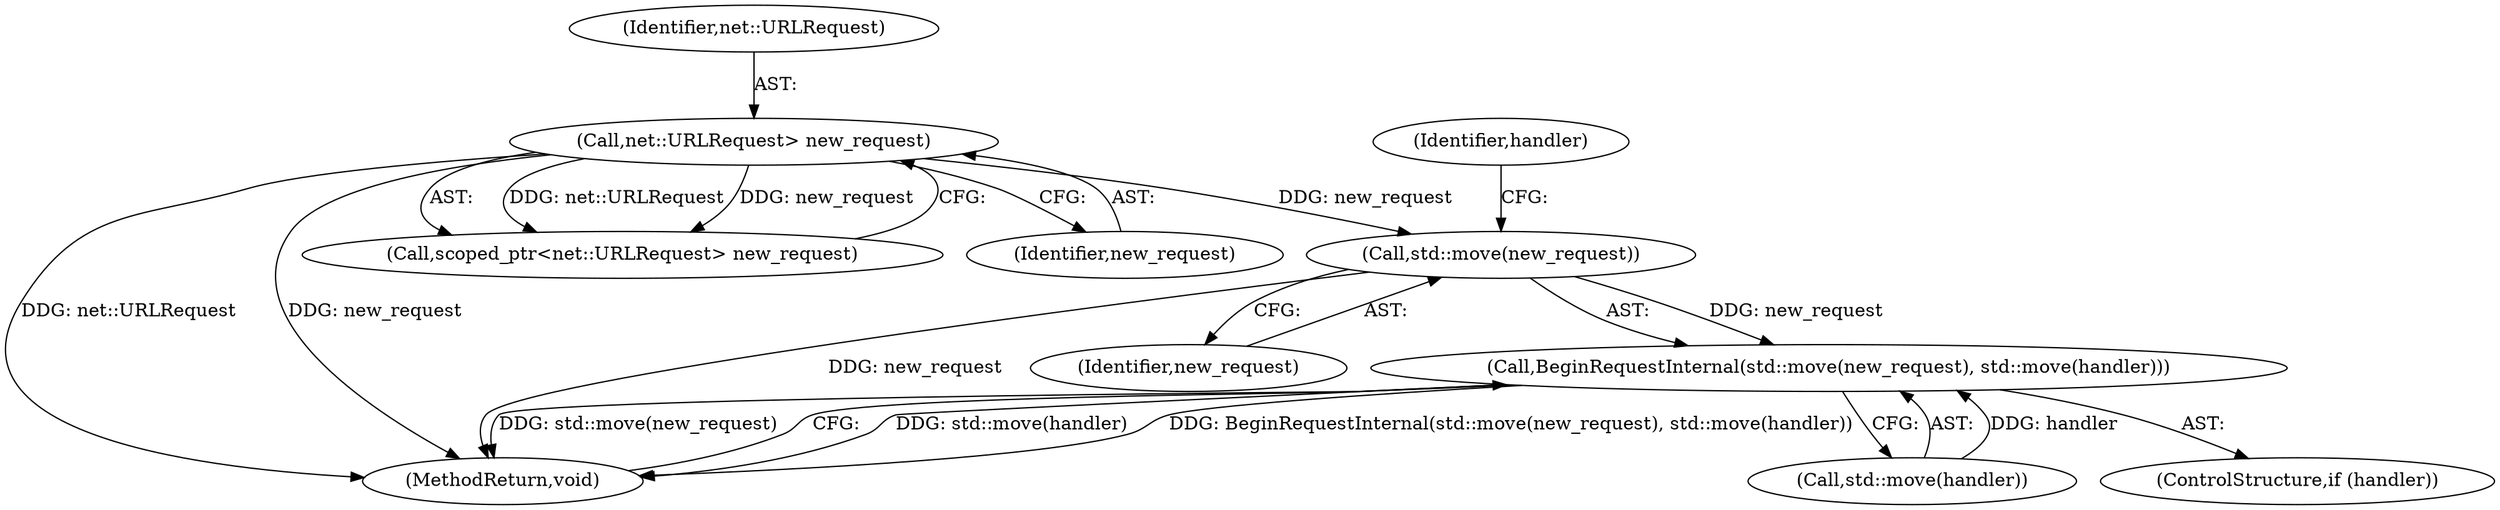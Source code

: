digraph "0_Chrome_1af4fada49c4f3890f16daac31d38379a9d782b2@API" {
"1000567" [label="(Call,std::move(new_request))"];
"1000275" [label="(Call,net::URLRequest> new_request)"];
"1000566" [label="(Call,BeginRequestInternal(std::move(new_request), std::move(handler)))"];
"1000567" [label="(Call,std::move(new_request))"];
"1000571" [label="(MethodReturn,void)"];
"1000568" [label="(Identifier,new_request)"];
"1000564" [label="(ControlStructure,if (handler))"];
"1000273" [label="(Call,scoped_ptr<net::URLRequest> new_request)"];
"1000277" [label="(Identifier,new_request)"];
"1000566" [label="(Call,BeginRequestInternal(std::move(new_request), std::move(handler)))"];
"1000570" [label="(Identifier,handler)"];
"1000276" [label="(Identifier,net::URLRequest)"];
"1000569" [label="(Call,std::move(handler))"];
"1000275" [label="(Call,net::URLRequest> new_request)"];
"1000567" -> "1000566"  [label="AST: "];
"1000567" -> "1000568"  [label="CFG: "];
"1000568" -> "1000567"  [label="AST: "];
"1000570" -> "1000567"  [label="CFG: "];
"1000567" -> "1000571"  [label="DDG: new_request"];
"1000567" -> "1000566"  [label="DDG: new_request"];
"1000275" -> "1000567"  [label="DDG: new_request"];
"1000275" -> "1000273"  [label="AST: "];
"1000275" -> "1000277"  [label="CFG: "];
"1000276" -> "1000275"  [label="AST: "];
"1000277" -> "1000275"  [label="AST: "];
"1000273" -> "1000275"  [label="CFG: "];
"1000275" -> "1000571"  [label="DDG: net::URLRequest"];
"1000275" -> "1000571"  [label="DDG: new_request"];
"1000275" -> "1000273"  [label="DDG: net::URLRequest"];
"1000275" -> "1000273"  [label="DDG: new_request"];
"1000566" -> "1000564"  [label="AST: "];
"1000566" -> "1000569"  [label="CFG: "];
"1000569" -> "1000566"  [label="AST: "];
"1000571" -> "1000566"  [label="CFG: "];
"1000566" -> "1000571"  [label="DDG: std::move(handler)"];
"1000566" -> "1000571"  [label="DDG: BeginRequestInternal(std::move(new_request), std::move(handler))"];
"1000566" -> "1000571"  [label="DDG: std::move(new_request)"];
"1000569" -> "1000566"  [label="DDG: handler"];
}
